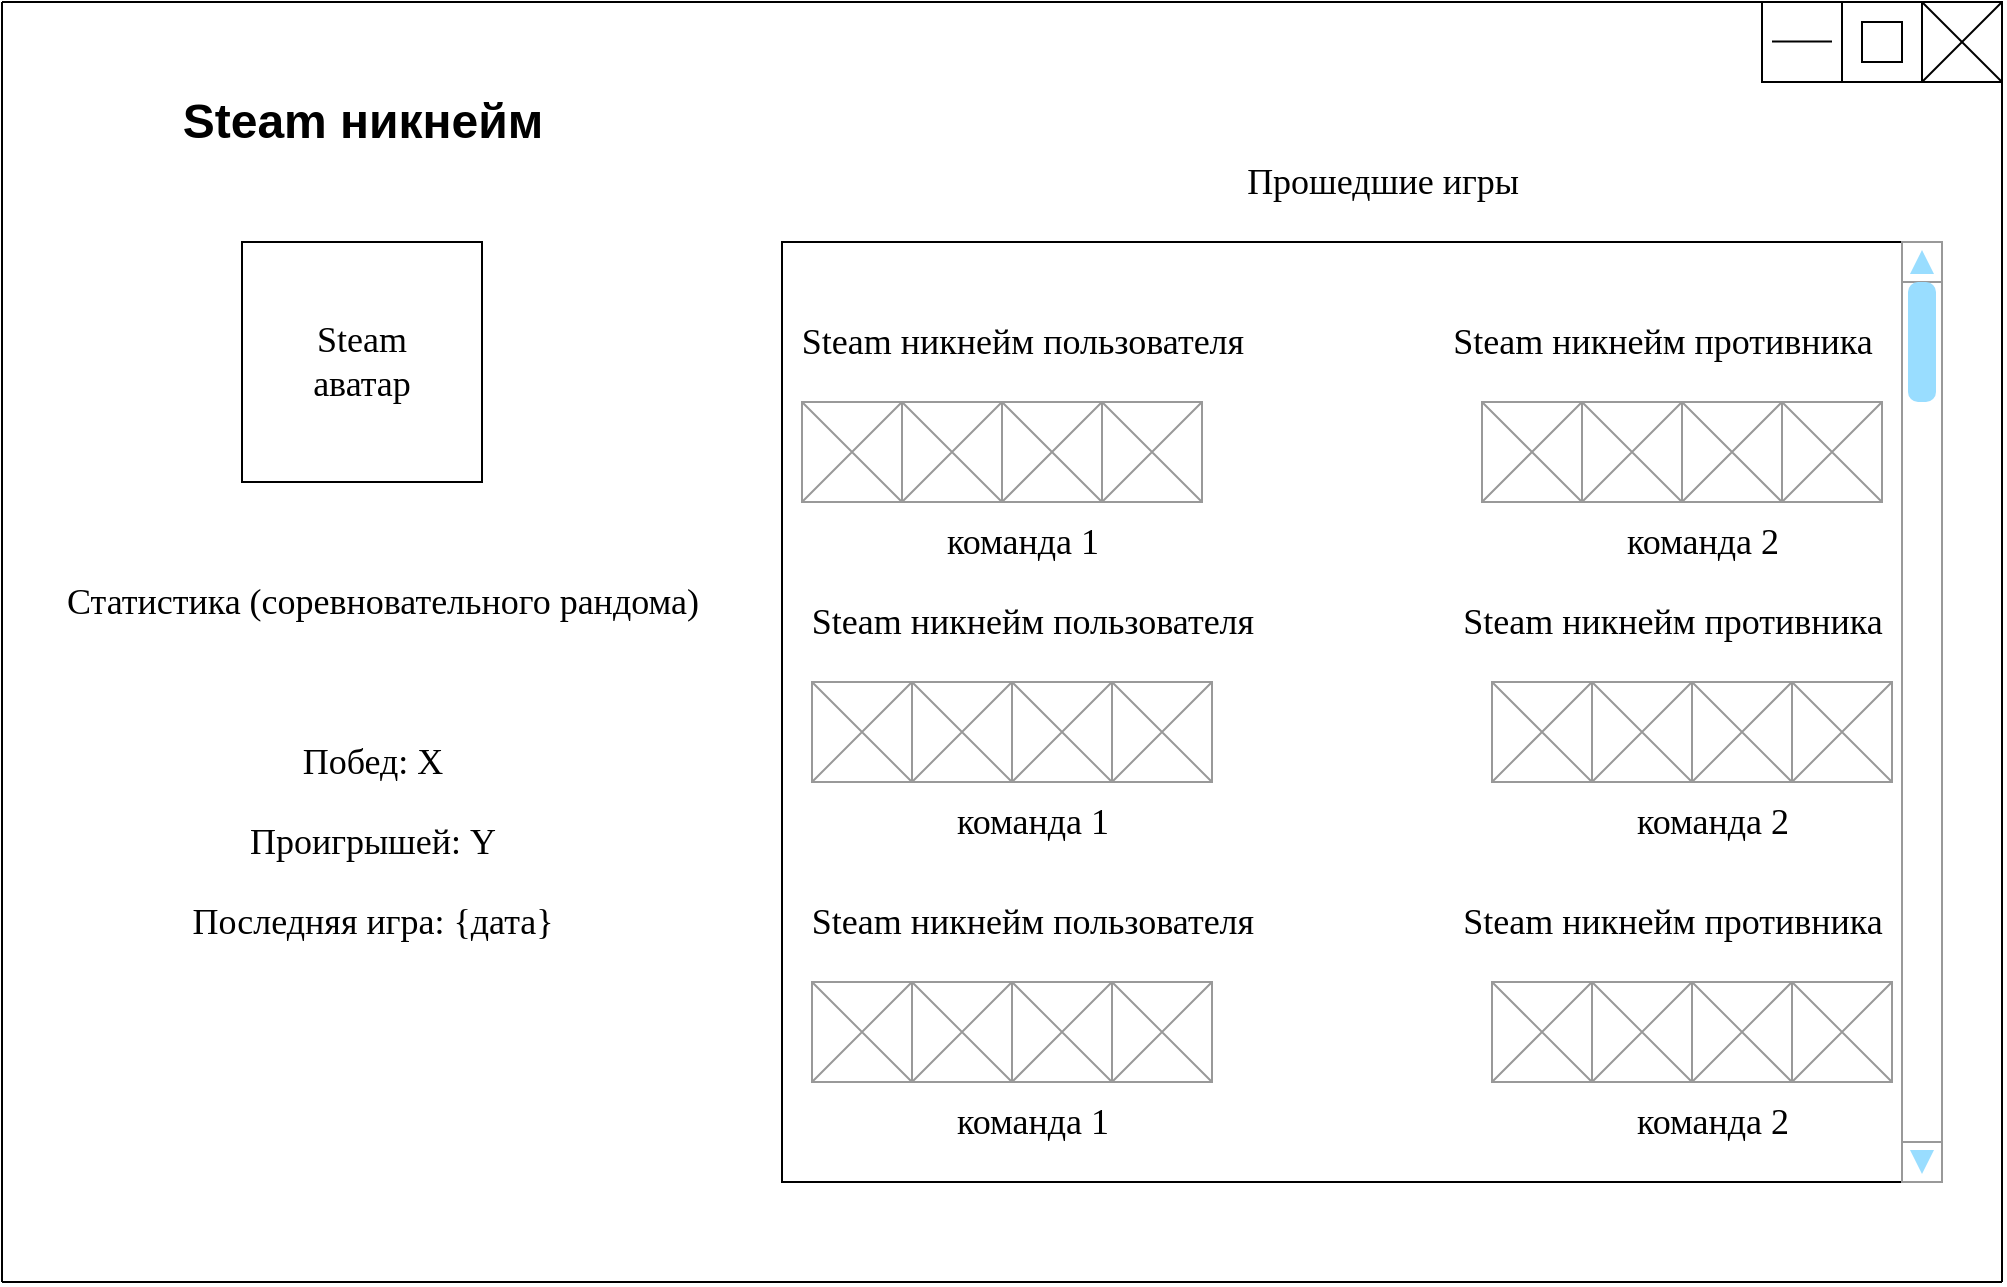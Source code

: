 <mxfile version="20.3.0" type="device"><diagram name="Page-1" id="03018318-947c-dd8e-b7a3-06fadd420f32"><mxGraphModel dx="1422" dy="875" grid="1" gridSize="10" guides="1" tooltips="1" connect="1" arrows="1" fold="1" page="1" pageScale="1" pageWidth="1100" pageHeight="850" background="none" math="0" shadow="0"><root><mxCell id="0"/><mxCell id="1" parent="0"/><mxCell id="m5w-TbPQl4ZqMU4vMc-J-18" value="" style="rounded=0;whiteSpace=wrap;html=1;fontFamily=Times New Roman;fontSize=18;" vertex="1" parent="1"><mxGeometry x="430" y="200" width="580" height="470" as="geometry"/></mxCell><mxCell id="m5w-TbPQl4ZqMU4vMc-J-3" value="" style="endArrow=none;html=1;rounded=0;" edge="1" parent="1"><mxGeometry width="50" height="50" relative="1" as="geometry"><mxPoint x="40" y="80" as="sourcePoint"/><mxPoint x="1040" y="80" as="targetPoint"/></mxGeometry></mxCell><mxCell id="m5w-TbPQl4ZqMU4vMc-J-4" value="" style="endArrow=none;html=1;rounded=0;" edge="1" parent="1"><mxGeometry width="50" height="50" relative="1" as="geometry"><mxPoint x="40" y="720" as="sourcePoint"/><mxPoint x="40" y="80" as="targetPoint"/></mxGeometry></mxCell><mxCell id="m5w-TbPQl4ZqMU4vMc-J-5" value="" style="endArrow=none;html=1;rounded=0;" edge="1" parent="1"><mxGeometry width="50" height="50" relative="1" as="geometry"><mxPoint x="40" y="720" as="sourcePoint"/><mxPoint x="1040" y="720" as="targetPoint"/></mxGeometry></mxCell><mxCell id="m5w-TbPQl4ZqMU4vMc-J-6" value="" style="endArrow=none;html=1;rounded=0;" edge="1" parent="1"><mxGeometry width="50" height="50" relative="1" as="geometry"><mxPoint x="1040" y="720" as="sourcePoint"/><mxPoint x="1040" y="80" as="targetPoint"/></mxGeometry></mxCell><mxCell id="m5w-TbPQl4ZqMU4vMc-J-7" value="" style="rounded=0;whiteSpace=wrap;html=1;" vertex="1" parent="1"><mxGeometry x="1000" y="80" width="40" height="40" as="geometry"/></mxCell><mxCell id="m5w-TbPQl4ZqMU4vMc-J-8" value="" style="rounded=0;whiteSpace=wrap;html=1;" vertex="1" parent="1"><mxGeometry x="960" y="80" width="40" height="40" as="geometry"/></mxCell><mxCell id="m5w-TbPQl4ZqMU4vMc-J-9" value="" style="rounded=0;whiteSpace=wrap;html=1;" vertex="1" parent="1"><mxGeometry x="920" y="80" width="40" height="40" as="geometry"/></mxCell><mxCell id="m5w-TbPQl4ZqMU4vMc-J-10" value="" style="endArrow=none;html=1;rounded=0;entryX=1;entryY=0;entryDx=0;entryDy=0;" edge="1" parent="1" target="m5w-TbPQl4ZqMU4vMc-J-7"><mxGeometry width="50" height="50" relative="1" as="geometry"><mxPoint x="1000" y="120" as="sourcePoint"/><mxPoint x="1050" y="70" as="targetPoint"/></mxGeometry></mxCell><mxCell id="m5w-TbPQl4ZqMU4vMc-J-11" value="" style="endArrow=none;html=1;rounded=0;entryX=1;entryY=1;entryDx=0;entryDy=0;" edge="1" parent="1" target="m5w-TbPQl4ZqMU4vMc-J-7"><mxGeometry width="50" height="50" relative="1" as="geometry"><mxPoint x="1000" y="80" as="sourcePoint"/><mxPoint x="1050" y="30" as="targetPoint"/></mxGeometry></mxCell><mxCell id="m5w-TbPQl4ZqMU4vMc-J-12" value="" style="rounded=0;whiteSpace=wrap;html=1;" vertex="1" parent="1"><mxGeometry x="970" y="90" width="20" height="20" as="geometry"/></mxCell><mxCell id="m5w-TbPQl4ZqMU4vMc-J-13" value="" style="endArrow=none;html=1;rounded=0;" edge="1" parent="1"><mxGeometry width="50" height="50" relative="1" as="geometry"><mxPoint x="925" y="99.71" as="sourcePoint"/><mxPoint x="955" y="99.71" as="targetPoint"/></mxGeometry></mxCell><mxCell id="m5w-TbPQl4ZqMU4vMc-J-14" value="Steam никнейм" style="text;strokeColor=none;fillColor=none;html=1;fontSize=24;fontStyle=1;verticalAlign=middle;align=center;" vertex="1" parent="1"><mxGeometry x="40" y="120" width="360" height="40" as="geometry"/></mxCell><mxCell id="m5w-TbPQl4ZqMU4vMc-J-15" value="&lt;font face=&quot;Times New Roman&quot; style=&quot;font-size: 18px;&quot;&gt;Steam&lt;br&gt;аватар&lt;/font&gt;" style="rounded=0;whiteSpace=wrap;html=1;" vertex="1" parent="1"><mxGeometry x="160" y="200" width="120" height="120" as="geometry"/></mxCell><mxCell id="m5w-TbPQl4ZqMU4vMc-J-16" value="Статистика (соревновательного рандома)" style="text;html=1;align=center;verticalAlign=middle;resizable=0;points=[];autosize=1;strokeColor=none;fillColor=none;fontSize=18;fontFamily=Times New Roman;" vertex="1" parent="1"><mxGeometry x="60" y="360" width="340" height="40" as="geometry"/></mxCell><mxCell id="m5w-TbPQl4ZqMU4vMc-J-17" value="" style="verticalLabelPosition=bottom;shadow=0;dashed=0;align=center;html=1;verticalAlign=top;strokeWidth=1;shape=mxgraph.mockup.navigation.scrollBar;strokeColor=#999999;barPos=100;fillColor2=#99ddff;strokeColor2=none;direction=north;fontFamily=Times New Roman;fontSize=18;" vertex="1" parent="1"><mxGeometry x="990" y="200" width="20" height="470" as="geometry"/></mxCell><mxCell id="m5w-TbPQl4ZqMU4vMc-J-19" value="Прошедшие игры" style="text;html=1;align=center;verticalAlign=middle;resizable=0;points=[];autosize=1;strokeColor=none;fillColor=none;fontSize=18;fontFamily=Times New Roman;" vertex="1" parent="1"><mxGeometry x="650" y="150" width="160" height="40" as="geometry"/></mxCell><mxCell id="m5w-TbPQl4ZqMU4vMc-J-20" value="Побед: X" style="text;html=1;align=center;verticalAlign=middle;resizable=0;points=[];autosize=1;strokeColor=none;fillColor=none;fontSize=18;fontFamily=Times New Roman;" vertex="1" parent="1"><mxGeometry x="180" y="440" width="90" height="40" as="geometry"/></mxCell><mxCell id="m5w-TbPQl4ZqMU4vMc-J-21" value="Проигрышей: Y" style="text;html=1;align=center;verticalAlign=middle;resizable=0;points=[];autosize=1;strokeColor=none;fillColor=none;fontSize=18;fontFamily=Times New Roman;" vertex="1" parent="1"><mxGeometry x="150" y="480" width="150" height="40" as="geometry"/></mxCell><mxCell id="m5w-TbPQl4ZqMU4vMc-J-22" value="Последняя игра: {дата}" style="text;html=1;align=center;verticalAlign=middle;resizable=0;points=[];autosize=1;strokeColor=none;fillColor=none;fontSize=18;fontFamily=Times New Roman;" vertex="1" parent="1"><mxGeometry x="125" y="520" width="200" height="40" as="geometry"/></mxCell><mxCell id="m5w-TbPQl4ZqMU4vMc-J-31" value="" style="verticalLabelPosition=bottom;shadow=0;dashed=0;align=center;html=1;verticalAlign=top;strokeWidth=1;shape=mxgraph.mockup.graphics.simpleIcon;strokeColor=#999999;fillColor=#ffffff;fontFamily=Times New Roman;fontSize=18;" vertex="1" parent="1"><mxGeometry x="440" y="280" width="50" height="50" as="geometry"/></mxCell><mxCell id="m5w-TbPQl4ZqMU4vMc-J-32" value="Steam никнейм пользователя" style="text;html=1;align=center;verticalAlign=middle;resizable=0;points=[];autosize=1;strokeColor=none;fillColor=none;fontSize=18;fontFamily=Times New Roman;" vertex="1" parent="1"><mxGeometry x="430" y="230" width="240" height="40" as="geometry"/></mxCell><mxCell id="m5w-TbPQl4ZqMU4vMc-J-33" value="Steam никнейм противника" style="text;html=1;align=center;verticalAlign=middle;resizable=0;points=[];autosize=1;strokeColor=none;fillColor=none;fontSize=18;fontFamily=Times New Roman;" vertex="1" parent="1"><mxGeometry x="755" y="230" width="230" height="40" as="geometry"/></mxCell><mxCell id="m5w-TbPQl4ZqMU4vMc-J-34" value="" style="verticalLabelPosition=bottom;shadow=0;dashed=0;align=center;html=1;verticalAlign=top;strokeWidth=1;shape=mxgraph.mockup.graphics.simpleIcon;strokeColor=#999999;fillColor=#ffffff;fontFamily=Times New Roman;fontSize=18;" vertex="1" parent="1"><mxGeometry x="490" y="280" width="50" height="50" as="geometry"/></mxCell><mxCell id="m5w-TbPQl4ZqMU4vMc-J-35" value="" style="verticalLabelPosition=bottom;shadow=0;dashed=0;align=center;html=1;verticalAlign=top;strokeWidth=1;shape=mxgraph.mockup.graphics.simpleIcon;strokeColor=#999999;fillColor=#ffffff;fontFamily=Times New Roman;fontSize=18;" vertex="1" parent="1"><mxGeometry x="540" y="280" width="50" height="50" as="geometry"/></mxCell><mxCell id="m5w-TbPQl4ZqMU4vMc-J-36" value="" style="verticalLabelPosition=bottom;shadow=0;dashed=0;align=center;html=1;verticalAlign=top;strokeWidth=1;shape=mxgraph.mockup.graphics.simpleIcon;strokeColor=#999999;fillColor=#ffffff;fontFamily=Times New Roman;fontSize=18;" vertex="1" parent="1"><mxGeometry x="590" y="280" width="50" height="50" as="geometry"/></mxCell><mxCell id="m5w-TbPQl4ZqMU4vMc-J-37" value="" style="verticalLabelPosition=bottom;shadow=0;dashed=0;align=center;html=1;verticalAlign=top;strokeWidth=1;shape=mxgraph.mockup.graphics.simpleIcon;strokeColor=#999999;fillColor=#ffffff;fontFamily=Times New Roman;fontSize=18;" vertex="1" parent="1"><mxGeometry x="780" y="280" width="50" height="50" as="geometry"/></mxCell><mxCell id="m5w-TbPQl4ZqMU4vMc-J-38" value="" style="verticalLabelPosition=bottom;shadow=0;dashed=0;align=center;html=1;verticalAlign=top;strokeWidth=1;shape=mxgraph.mockup.graphics.simpleIcon;strokeColor=#999999;fillColor=#ffffff;fontFamily=Times New Roman;fontSize=18;" vertex="1" parent="1"><mxGeometry x="830" y="280" width="50" height="50" as="geometry"/></mxCell><mxCell id="m5w-TbPQl4ZqMU4vMc-J-39" value="" style="verticalLabelPosition=bottom;shadow=0;dashed=0;align=center;html=1;verticalAlign=top;strokeWidth=1;shape=mxgraph.mockup.graphics.simpleIcon;strokeColor=#999999;fillColor=#ffffff;fontFamily=Times New Roman;fontSize=18;" vertex="1" parent="1"><mxGeometry x="880" y="280" width="50" height="50" as="geometry"/></mxCell><mxCell id="m5w-TbPQl4ZqMU4vMc-J-40" value="" style="verticalLabelPosition=bottom;shadow=0;dashed=0;align=center;html=1;verticalAlign=top;strokeWidth=1;shape=mxgraph.mockup.graphics.simpleIcon;strokeColor=#999999;fillColor=#ffffff;fontFamily=Times New Roman;fontSize=18;" vertex="1" parent="1"><mxGeometry x="930" y="280" width="50" height="50" as="geometry"/></mxCell><mxCell id="m5w-TbPQl4ZqMU4vMc-J-41" value="команда 1" style="text;html=1;align=center;verticalAlign=middle;resizable=0;points=[];autosize=1;strokeColor=none;fillColor=none;fontSize=18;fontFamily=Times New Roman;" vertex="1" parent="1"><mxGeometry x="500" y="330" width="100" height="40" as="geometry"/></mxCell><mxCell id="m5w-TbPQl4ZqMU4vMc-J-42" value="команда 2" style="text;html=1;align=center;verticalAlign=middle;resizable=0;points=[];autosize=1;strokeColor=none;fillColor=none;fontSize=18;fontFamily=Times New Roman;" vertex="1" parent="1"><mxGeometry x="840" y="330" width="100" height="40" as="geometry"/></mxCell><mxCell id="m5w-TbPQl4ZqMU4vMc-J-45" value="" style="verticalLabelPosition=bottom;shadow=0;dashed=0;align=center;html=1;verticalAlign=top;strokeWidth=1;shape=mxgraph.mockup.graphics.simpleIcon;strokeColor=#999999;fillColor=#ffffff;fontFamily=Times New Roman;fontSize=18;" vertex="1" parent="1"><mxGeometry x="445" y="420" width="50" height="50" as="geometry"/></mxCell><mxCell id="m5w-TbPQl4ZqMU4vMc-J-46" value="Steam никнейм пользователя" style="text;html=1;align=center;verticalAlign=middle;resizable=0;points=[];autosize=1;strokeColor=none;fillColor=none;fontSize=18;fontFamily=Times New Roman;" vertex="1" parent="1"><mxGeometry x="435" y="370" width="240" height="40" as="geometry"/></mxCell><mxCell id="m5w-TbPQl4ZqMU4vMc-J-47" value="Steam никнейм противника" style="text;html=1;align=center;verticalAlign=middle;resizable=0;points=[];autosize=1;strokeColor=none;fillColor=none;fontSize=18;fontFamily=Times New Roman;" vertex="1" parent="1"><mxGeometry x="760" y="370" width="230" height="40" as="geometry"/></mxCell><mxCell id="m5w-TbPQl4ZqMU4vMc-J-48" value="" style="verticalLabelPosition=bottom;shadow=0;dashed=0;align=center;html=1;verticalAlign=top;strokeWidth=1;shape=mxgraph.mockup.graphics.simpleIcon;strokeColor=#999999;fillColor=#ffffff;fontFamily=Times New Roman;fontSize=18;" vertex="1" parent="1"><mxGeometry x="495" y="420" width="50" height="50" as="geometry"/></mxCell><mxCell id="m5w-TbPQl4ZqMU4vMc-J-49" value="" style="verticalLabelPosition=bottom;shadow=0;dashed=0;align=center;html=1;verticalAlign=top;strokeWidth=1;shape=mxgraph.mockup.graphics.simpleIcon;strokeColor=#999999;fillColor=#ffffff;fontFamily=Times New Roman;fontSize=18;" vertex="1" parent="1"><mxGeometry x="545" y="420" width="50" height="50" as="geometry"/></mxCell><mxCell id="m5w-TbPQl4ZqMU4vMc-J-50" value="" style="verticalLabelPosition=bottom;shadow=0;dashed=0;align=center;html=1;verticalAlign=top;strokeWidth=1;shape=mxgraph.mockup.graphics.simpleIcon;strokeColor=#999999;fillColor=#ffffff;fontFamily=Times New Roman;fontSize=18;" vertex="1" parent="1"><mxGeometry x="595" y="420" width="50" height="50" as="geometry"/></mxCell><mxCell id="m5w-TbPQl4ZqMU4vMc-J-51" value="" style="verticalLabelPosition=bottom;shadow=0;dashed=0;align=center;html=1;verticalAlign=top;strokeWidth=1;shape=mxgraph.mockup.graphics.simpleIcon;strokeColor=#999999;fillColor=#ffffff;fontFamily=Times New Roman;fontSize=18;" vertex="1" parent="1"><mxGeometry x="785" y="420" width="50" height="50" as="geometry"/></mxCell><mxCell id="m5w-TbPQl4ZqMU4vMc-J-52" value="" style="verticalLabelPosition=bottom;shadow=0;dashed=0;align=center;html=1;verticalAlign=top;strokeWidth=1;shape=mxgraph.mockup.graphics.simpleIcon;strokeColor=#999999;fillColor=#ffffff;fontFamily=Times New Roman;fontSize=18;" vertex="1" parent="1"><mxGeometry x="835" y="420" width="50" height="50" as="geometry"/></mxCell><mxCell id="m5w-TbPQl4ZqMU4vMc-J-53" value="" style="verticalLabelPosition=bottom;shadow=0;dashed=0;align=center;html=1;verticalAlign=top;strokeWidth=1;shape=mxgraph.mockup.graphics.simpleIcon;strokeColor=#999999;fillColor=#ffffff;fontFamily=Times New Roman;fontSize=18;" vertex="1" parent="1"><mxGeometry x="885" y="420" width="50" height="50" as="geometry"/></mxCell><mxCell id="m5w-TbPQl4ZqMU4vMc-J-54" value="" style="verticalLabelPosition=bottom;shadow=0;dashed=0;align=center;html=1;verticalAlign=top;strokeWidth=1;shape=mxgraph.mockup.graphics.simpleIcon;strokeColor=#999999;fillColor=#ffffff;fontFamily=Times New Roman;fontSize=18;" vertex="1" parent="1"><mxGeometry x="935" y="420" width="50" height="50" as="geometry"/></mxCell><mxCell id="m5w-TbPQl4ZqMU4vMc-J-55" value="команда 1" style="text;html=1;align=center;verticalAlign=middle;resizable=0;points=[];autosize=1;strokeColor=none;fillColor=none;fontSize=18;fontFamily=Times New Roman;" vertex="1" parent="1"><mxGeometry x="505" y="470" width="100" height="40" as="geometry"/></mxCell><mxCell id="m5w-TbPQl4ZqMU4vMc-J-56" value="команда 2" style="text;html=1;align=center;verticalAlign=middle;resizable=0;points=[];autosize=1;strokeColor=none;fillColor=none;fontSize=18;fontFamily=Times New Roman;" vertex="1" parent="1"><mxGeometry x="845" y="470" width="100" height="40" as="geometry"/></mxCell><mxCell id="m5w-TbPQl4ZqMU4vMc-J-57" value="" style="verticalLabelPosition=bottom;shadow=0;dashed=0;align=center;html=1;verticalAlign=top;strokeWidth=1;shape=mxgraph.mockup.graphics.simpleIcon;strokeColor=#999999;fillColor=#ffffff;fontFamily=Times New Roman;fontSize=18;" vertex="1" parent="1"><mxGeometry x="445" y="570" width="50" height="50" as="geometry"/></mxCell><mxCell id="m5w-TbPQl4ZqMU4vMc-J-58" value="Steam никнейм пользователя" style="text;html=1;align=center;verticalAlign=middle;resizable=0;points=[];autosize=1;strokeColor=none;fillColor=none;fontSize=18;fontFamily=Times New Roman;" vertex="1" parent="1"><mxGeometry x="435" y="520" width="240" height="40" as="geometry"/></mxCell><mxCell id="m5w-TbPQl4ZqMU4vMc-J-59" value="Steam никнейм противника" style="text;html=1;align=center;verticalAlign=middle;resizable=0;points=[];autosize=1;strokeColor=none;fillColor=none;fontSize=18;fontFamily=Times New Roman;" vertex="1" parent="1"><mxGeometry x="760" y="520" width="230" height="40" as="geometry"/></mxCell><mxCell id="m5w-TbPQl4ZqMU4vMc-J-60" value="" style="verticalLabelPosition=bottom;shadow=0;dashed=0;align=center;html=1;verticalAlign=top;strokeWidth=1;shape=mxgraph.mockup.graphics.simpleIcon;strokeColor=#999999;fillColor=#ffffff;fontFamily=Times New Roman;fontSize=18;" vertex="1" parent="1"><mxGeometry x="495" y="570" width="50" height="50" as="geometry"/></mxCell><mxCell id="m5w-TbPQl4ZqMU4vMc-J-61" value="" style="verticalLabelPosition=bottom;shadow=0;dashed=0;align=center;html=1;verticalAlign=top;strokeWidth=1;shape=mxgraph.mockup.graphics.simpleIcon;strokeColor=#999999;fillColor=#ffffff;fontFamily=Times New Roman;fontSize=18;" vertex="1" parent="1"><mxGeometry x="545" y="570" width="50" height="50" as="geometry"/></mxCell><mxCell id="m5w-TbPQl4ZqMU4vMc-J-62" value="" style="verticalLabelPosition=bottom;shadow=0;dashed=0;align=center;html=1;verticalAlign=top;strokeWidth=1;shape=mxgraph.mockup.graphics.simpleIcon;strokeColor=#999999;fillColor=#ffffff;fontFamily=Times New Roman;fontSize=18;" vertex="1" parent="1"><mxGeometry x="595" y="570" width="50" height="50" as="geometry"/></mxCell><mxCell id="m5w-TbPQl4ZqMU4vMc-J-63" value="" style="verticalLabelPosition=bottom;shadow=0;dashed=0;align=center;html=1;verticalAlign=top;strokeWidth=1;shape=mxgraph.mockup.graphics.simpleIcon;strokeColor=#999999;fillColor=#ffffff;fontFamily=Times New Roman;fontSize=18;" vertex="1" parent="1"><mxGeometry x="785" y="570" width="50" height="50" as="geometry"/></mxCell><mxCell id="m5w-TbPQl4ZqMU4vMc-J-64" value="" style="verticalLabelPosition=bottom;shadow=0;dashed=0;align=center;html=1;verticalAlign=top;strokeWidth=1;shape=mxgraph.mockup.graphics.simpleIcon;strokeColor=#999999;fillColor=#ffffff;fontFamily=Times New Roman;fontSize=18;" vertex="1" parent="1"><mxGeometry x="835" y="570" width="50" height="50" as="geometry"/></mxCell><mxCell id="m5w-TbPQl4ZqMU4vMc-J-65" value="" style="verticalLabelPosition=bottom;shadow=0;dashed=0;align=center;html=1;verticalAlign=top;strokeWidth=1;shape=mxgraph.mockup.graphics.simpleIcon;strokeColor=#999999;fillColor=#ffffff;fontFamily=Times New Roman;fontSize=18;" vertex="1" parent="1"><mxGeometry x="885" y="570" width="50" height="50" as="geometry"/></mxCell><mxCell id="m5w-TbPQl4ZqMU4vMc-J-66" value="" style="verticalLabelPosition=bottom;shadow=0;dashed=0;align=center;html=1;verticalAlign=top;strokeWidth=1;shape=mxgraph.mockup.graphics.simpleIcon;strokeColor=#999999;fillColor=#ffffff;fontFamily=Times New Roman;fontSize=18;" vertex="1" parent="1"><mxGeometry x="935" y="570" width="50" height="50" as="geometry"/></mxCell><mxCell id="m5w-TbPQl4ZqMU4vMc-J-67" value="команда 1" style="text;html=1;align=center;verticalAlign=middle;resizable=0;points=[];autosize=1;strokeColor=none;fillColor=none;fontSize=18;fontFamily=Times New Roman;" vertex="1" parent="1"><mxGeometry x="505" y="620" width="100" height="40" as="geometry"/></mxCell><mxCell id="m5w-TbPQl4ZqMU4vMc-J-68" value="команда 2" style="text;html=1;align=center;verticalAlign=middle;resizable=0;points=[];autosize=1;strokeColor=none;fillColor=none;fontSize=18;fontFamily=Times New Roman;" vertex="1" parent="1"><mxGeometry x="845" y="620" width="100" height="40" as="geometry"/></mxCell></root></mxGraphModel></diagram></mxfile>